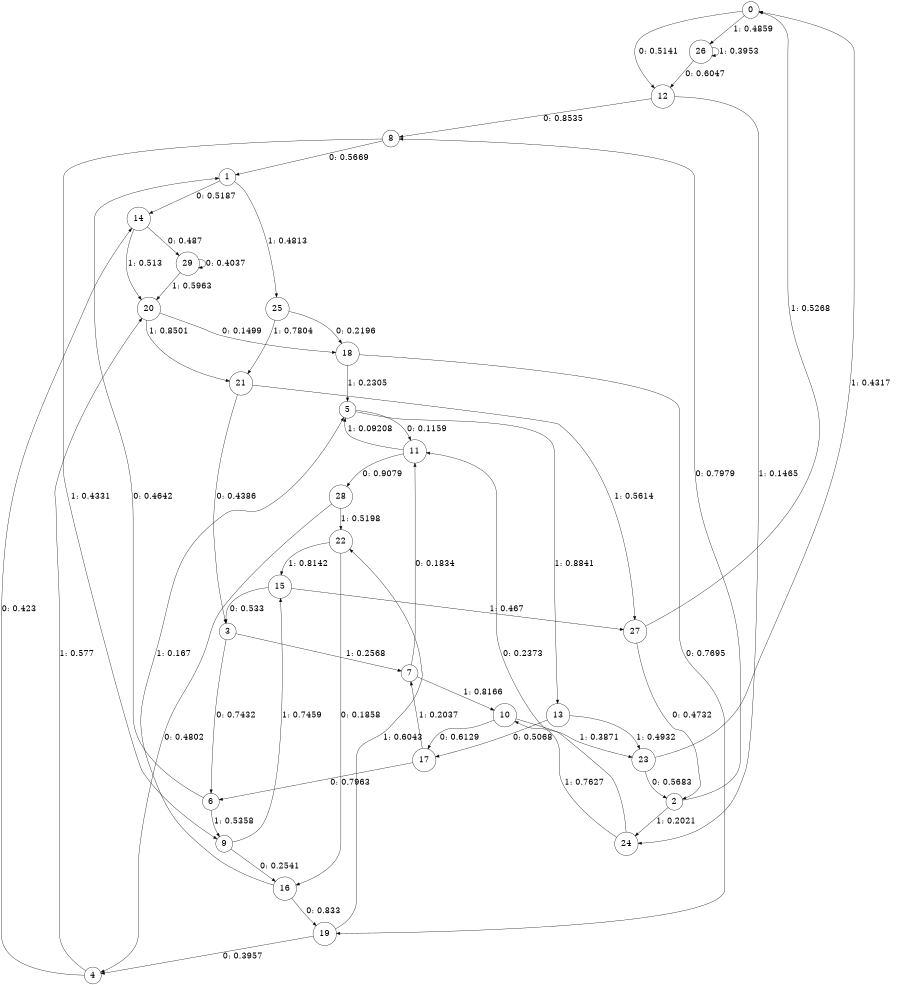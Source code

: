 digraph "ch21randomL6" {
size = "6,8.5";
ratio = "fill";
node [shape = circle];
node [fontsize = 24];
edge [fontsize = 24];
0 -> 12 [label = "0: 0.5141   "];
0 -> 26 [label = "1: 0.4859   "];
1 -> 14 [label = "0: 0.5187   "];
1 -> 25 [label = "1: 0.4813   "];
2 -> 8 [label = "0: 0.7979   "];
2 -> 24 [label = "1: 0.2021   "];
3 -> 6 [label = "0: 0.7432   "];
3 -> 7 [label = "1: 0.2568   "];
4 -> 14 [label = "0: 0.423    "];
4 -> 20 [label = "1: 0.577    "];
5 -> 11 [label = "0: 0.1159   "];
5 -> 13 [label = "1: 0.8841   "];
6 -> 1 [label = "0: 0.4642   "];
6 -> 9 [label = "1: 0.5358   "];
7 -> 11 [label = "0: 0.1834   "];
7 -> 10 [label = "1: 0.8166   "];
8 -> 1 [label = "0: 0.5669   "];
8 -> 9 [label = "1: 0.4331   "];
9 -> 16 [label = "0: 0.2541   "];
9 -> 15 [label = "1: 0.7459   "];
10 -> 17 [label = "0: 0.6129   "];
10 -> 23 [label = "1: 0.3871   "];
11 -> 28 [label = "0: 0.9079   "];
11 -> 5 [label = "1: 0.09208  "];
12 -> 8 [label = "0: 0.8535   "];
12 -> 24 [label = "1: 0.1465   "];
13 -> 17 [label = "0: 0.5068   "];
13 -> 23 [label = "1: 0.4932   "];
14 -> 29 [label = "0: 0.487    "];
14 -> 20 [label = "1: 0.513    "];
15 -> 3 [label = "0: 0.533    "];
15 -> 27 [label = "1: 0.467    "];
16 -> 19 [label = "0: 0.833    "];
16 -> 5 [label = "1: 0.167    "];
17 -> 6 [label = "0: 0.7963   "];
17 -> 7 [label = "1: 0.2037   "];
18 -> 19 [label = "0: 0.7695   "];
18 -> 5 [label = "1: 0.2305   "];
19 -> 4 [label = "0: 0.3957   "];
19 -> 22 [label = "1: 0.6043   "];
20 -> 18 [label = "0: 0.1499   "];
20 -> 21 [label = "1: 0.8501   "];
21 -> 3 [label = "0: 0.4386   "];
21 -> 27 [label = "1: 0.5614   "];
22 -> 16 [label = "0: 0.1858   "];
22 -> 15 [label = "1: 0.8142   "];
23 -> 2 [label = "0: 0.5683   "];
23 -> 0 [label = "1: 0.4317   "];
24 -> 11 [label = "0: 0.2373   "];
24 -> 10 [label = "1: 0.7627   "];
25 -> 18 [label = "0: 0.2196   "];
25 -> 21 [label = "1: 0.7804   "];
26 -> 12 [label = "0: 0.6047   "];
26 -> 26 [label = "1: 0.3953   "];
27 -> 2 [label = "0: 0.4732   "];
27 -> 0 [label = "1: 0.5268   "];
28 -> 4 [label = "0: 0.4802   "];
28 -> 22 [label = "1: 0.5198   "];
29 -> 29 [label = "0: 0.4037   "];
29 -> 20 [label = "1: 0.5963   "];
}